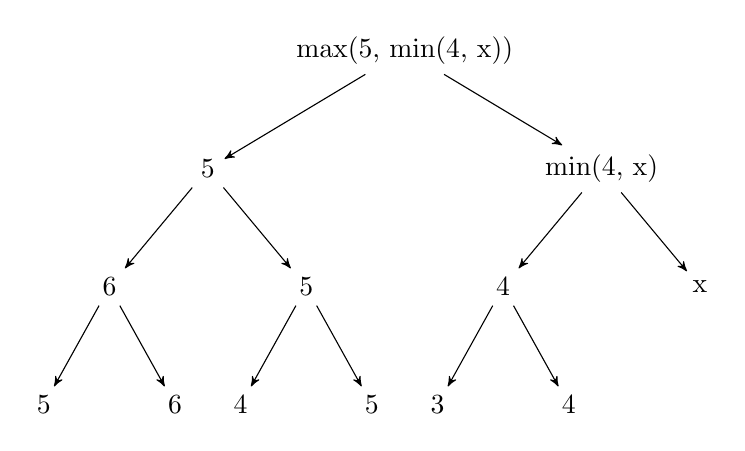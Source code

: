 \begin{tikzpicture}[->,>=stealth',level/.style={sibling distance = 5cm/#1,
  level distance = 1.5cm}]
\node {max(5, min(4, x))}
    child{ node {5}
    	child{ node {6}
            child{ node {5}}
            child{ node {6}}
        }
		child{ node {5}
            child{ node {4}}
            child{ node {5}}
        }
    }
    child{ node {min(4, x)}
        child{ node {4}
            child{ node {3}}
            child{ node {4}}
        }
        child{ node {x}}
    }
;
\end{tikzpicture}
